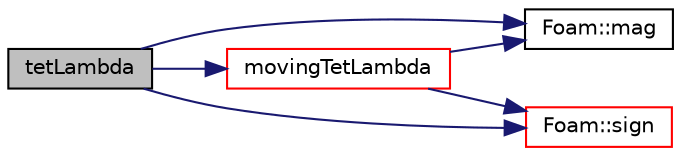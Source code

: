 digraph "tetLambda"
{
  bgcolor="transparent";
  edge [fontname="Helvetica",fontsize="10",labelfontname="Helvetica",labelfontsize="10"];
  node [fontname="Helvetica",fontsize="10",shape=record];
  rankdir="LR";
  Node1 [label="tetLambda",height=0.2,width=0.4,color="black", fillcolor="grey75", style="filled", fontcolor="black"];
  Node1 -> Node2 [color="midnightblue",fontsize="10",style="solid",fontname="Helvetica"];
  Node2 [label="Foam::mag",height=0.2,width=0.4,color="black",URL="$a10979.html#a929da2a3fdcf3dacbbe0487d3a330dae"];
  Node1 -> Node3 [color="midnightblue",fontsize="10",style="solid",fontname="Helvetica"];
  Node3 [label="movingTetLambda",height=0.2,width=0.4,color="red",URL="$a01812.html#a1eb42a7a119014473a88d1c2a2501460",tooltip="Find the lambda value for a moving tri face. "];
  Node3 -> Node2 [color="midnightblue",fontsize="10",style="solid",fontname="Helvetica"];
  Node3 -> Node4 [color="midnightblue",fontsize="10",style="solid",fontname="Helvetica"];
  Node4 [label="Foam::sign",height=0.2,width=0.4,color="red",URL="$a10979.html#a221fd301d6c49c5bd4a6c0f5ccb893b2"];
  Node1 -> Node4 [color="midnightblue",fontsize="10",style="solid",fontname="Helvetica"];
}
